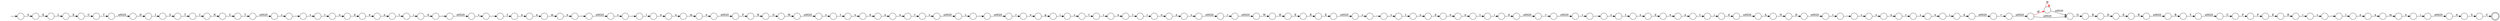 digraph Automaton {
  rankdir = LR;
  0 [shape=circle,label=""];
  0 -> 99 [label="T"]
  1 [shape=circle,label=""];
  1 -> 139 [label="r"]
  2 [shape=circle,label=""];
  2 -> 79 [label="d"]
  3 [shape=circle,label=""];
  3 -> 93 [label="\u0020"]
  4 [shape=circle,label=""];
  4 -> 5 [label="i"]
  5 [shape=circle,label=""];
  5 -> 151 [label="o"]
  6 [shape=circle,label=""];
  6 -> 109 [label="\u0020"]
  7 [shape=circle,label=""];
  7 -> 106 [label="i"]
  8 [shape=circle,label=""];
  8 -> 103 [label="s"]
  9 [shape=circle,label=""];
  9 -> 72 [label="s"]
  10 [shape=circle,label=""];
  10 -> 128 [label="F"]
  11 [shape=circle,label=""];
  11 -> 51 [label="="]
  12 [shape=circle,label=""];
  12 -> 107 [label="."]
  13 [shape=circle,label=""];
  13 -> 3 [label="d"]
  14 [shape=circle,label=""];
  14 -> 96 [label="@",color=red]
  14 -> 60 [label="\u0020"]
  15 [shape=circle,label=""];
  15 -> 28 [label="\u0020"]
  16 [shape=circle,label=""];
  16 -> 63 [label="\u0020"]
  17 [shape=circle,label=""];
  17 -> 46 [label="R"]
  18 [shape=circle,label=""];
  18 -> 78 [label="e"]
  19 [shape=circle,label=""];
  19 -> 66 [label="d"]
  20 [shape=circle,label=""];
  20 -> 75 [label="N"]
  21 [shape=circle,label=""];
  21 -> 119 [label="n"]
  22 [shape=circle,label=""];
  22 -> 97 [label="E"]
  23 [shape=circle,label=""];
  23 -> 153 [label="t"]
  24 [shape=circle,label=""];
  24 -> 137 [label="s"]
  25 [shape=circle,label=""];
  25 -> 156 [label="u"]
  26 [shape=circle,label=""];
  26 -> 110 [label="D"]
  27 [shape=circle,label=""];
  27 -> 157 [label="T"]
  28 [shape=circle,label=""];
  28 -> 123 [label="r"]
  29 [shape=circle,label=""];
  29 -> 54 [label="P"]
  30 [shape=circle,label=""];
  30 -> 81 [label=","]
  31 [shape=circle,label=""];
  31 -> 53 [label="e"]
  32 [shape=circle,label=""];
  32 -> 50 [label="\u0020"]
  33 [shape=circle,label=""];
  initial [shape=plaintext,label=""];
  initial -> 33
  33 -> 22 [label="S"]
  34 [shape=circle,label=""];
  34 -> 48 [label="U"]
  35 [shape=circle,label=""];
  35 -> 0 [label="S"]
  36 [shape=circle,label=""];
  36 -> 127 [label="H"]
  37 [shape=circle,label=""];
  37 -> 68 [label="S"]
  38 [shape=circle,label=""];
  38 -> 24 [label="\u0020"]
  39 [shape=circle,label=""];
  39 -> 2 [label="u"]
  40 [shape=circle,label=""];
  40 -> 112 [label="n"]
  41 [shape=circle,label=""];
  41 -> 101 [label="d"]
  42 [shape=circle,label=""];
  42 -> 152 [label="D"]
  43 [shape=circle,label=""];
  43 -> 70 [label="m"]
  44 [shape=circle,label=""];
  44 -> 25 [label="o"]
  45 [shape=circle,label=""];
  45 -> 59 [label="s"]
  46 [shape=circle,label=""];
  46 -> 130 [label="("]
  47 [shape=circle,label=""];
  47 -> 105 [label="s"]
  48 [shape=circle,label=""];
  48 -> 29 [label="P"]
  49 [shape=circle,label=""];
  49 -> 89 [label="E"]
  50 [shape=circle,label=""];
  50 -> 104 [label="B"]
  51 [shape=circle,label=""];
  51 -> 14 [label="\u0020"]
  52 [shape=circle,label=""];
  52 -> 42 [label="R"]
  53 [shape=circle,label=""];
  53 -> 125 [label="n"]
  54 [shape=circle,label=""];
  54 -> 17 [label="E"]
  55 [shape=circle,label=""];
  55 -> 120 [label="t"]
  56 [shape=circle,label=""];
  56 -> 20 [label="A"]
  57 [shape=circle,label=""];
  57 -> 6 [label=")"]
  58 [shape=circle,label=""];
  58 -> 11 [label="\u0020"]
  59 [shape=circle,label=""];
  59 -> 15 [label=","]
  60 [shape=circle,label=""];
  60 -> 52 [label="O"]
  61 [shape=circle,label=""];
  61 -> 126 [label="a"]
  62 [shape=circle,label=""];
  62 -> 67 [label="a"]
  63 [shape=circle,label=""];
  63 -> 91 [label="r"]
  64 [shape=circle,label=""];
  64 -> 7 [label="t"]
  65 [shape=circle,label=""];
  65 -> 122 [label="T"]
  66 [shape=circle,label=""];
  66 -> 56 [label="\u0020"]
  67 [shape=circle,label=""];
  67 -> 4 [label="t"]
  68 [shape=circle,label=""];
  68 -> 147 [label="C"]
  69 [shape=circle,label=""];
  69 -> 140 [label="t"]
  70 [shape=circle,label=""];
  70 -> 30 [label="e"]
  71 [shape=circle,label=""];
  71 -> 32 [label="R"]
  72 [shape=circle,label=""];
  72 -> 155 [label="."]
  73 [shape=circle,label=""];
  73 -> 94 [label="E"]
  74 [shape=circle,label=""];
  74 -> 144 [label="i"]
  75 [shape=circle,label=""];
  75 -> 141 [label="D"]
  76 [shape=circle,label=""];
  76 -> 77 [label="t"]
  77 [shape=circle,label=""];
  77 -> 116 [label="u"]
  78 [shape=circle,label=""];
  78 -> 10 [label="\u0020"]
  79 [shape=circle,label=""];
  79 -> 149 [label="e"]
  80 [shape=circle,label=""];
  80 -> 115 [label="."]
  81 [shape=circle,label=""];
  81 -> 9 [label="\u0020"]
  82 [shape=circle,label=""];
  82 -> 136 [label="n"]
  83 [shape=circle,label=""];
  83 -> 45 [label="\u0020"]
  84 [shape=circle,label=""];
  84 -> 40 [label="f"]
  85 [shape=circle,label=""];
  85 -> 148 [label="s"]
  86 [shape=circle,label=""];
  86 -> 80 [label="s"]
  87 [shape=circle,label=""];
  87 -> 146 [label="\u0020"]
  88 [shape=circle,label=""];
  88 -> 135 [label="u"]
  89 [shape=circle,label=""];
  89 -> 86 [label="\u0020"]
  90 [shape=circle,label=""];
  90 -> 118 [label="."]
  91 [shape=circle,label=""];
  91 -> 150 [label="."]
  92 [shape=circle,label=""];
  92 -> 23 [label="s"]
  93 [shape=circle,label=""];
  93 -> 16 [label="="]
  94 [shape=circle,label=""];
  94 -> 65 [label="C"]
  95 [shape=circle,label=""];
  95 -> 143 [label="g"]
  96 [shape=circle,label=""];
  96 -> 96 [label="@",color=red]
  96 -> 60 [label="\u0020"]
  97 [shape=circle,label=""];
  97 -> 73 [label="L"]
  98 [shape=circle,label=""];
  98 -> 57 [label="e"]
  99 [shape=circle,label=""];
  99 -> 154 [label="I"]
  100 [shape=circle,label=""];
  100 -> 13 [label="i"]
  101 [shape=circle,label=""];
  101 -> 82 [label="e"]
  102 [shape=circle,label=""];
  102 -> 18 [label="m"]
  103 [shape=circle,label=""];
  103 -> 131 [label="\u0020"]
  104 [shape=circle,label=""];
  104 -> 134 [label="Y"]
  105 [shape=circle,label=""];
  105 -> 74 [label="e"]
  106 [shape=circle,label=""];
  106 -> 133 [label="d"]
  107 [shape=circle,label=""];
  107 -> 76 [label="s"]
  108 [shape=circle,label=""];
  108 -> 44 [label="c"]
  109 [shape=circle,label=""];
  109 -> 37 [label="A"]
  110 [shape=circle,label=""];
  110 -> 35 [label="I"]
  111 [shape=circle,label=""];
  111 -> 145 [label="e"]
  112 [shape=circle,label=""];
  112 -> 43 [label="a"]
  113 [shape=circle,label=""];
  113 -> 114 [label="M"]
  114 [shape=circle,label=""];
  114 -> 85 [label="\u0020"]
  115 [shape=circle,label=""];
  115 -> 55 [label="s"]
  116 [shape=circle,label=""];
  116 -> 111 [label="d"]
  117 [shape=circle,label=""];
  117 -> 39 [label="t"]
  118 [shape=circle,label=""];
  118 -> 121 [label="l"]
  119 [shape=circle,label=""];
  119 -> 102 [label="a"]
  120 [shape=circle,label=""];
  120 -> 41 [label="u"]
  121 [shape=circle,label=""];
  121 -> 61 [label="n"]
  122 [shape=circle,label=""];
  122 -> 26 [label="\u0020"]
  123 [shape=circle,label=""];
  123 -> 95 [label="e"]
  124 [shape=circle,label=""];
  124 -> 49 [label="R"]
  125 [shape=circle,label=""];
  125 -> 138 [label="t"]
  126 [shape=circle,label=""];
  126 -> 98 [label="m"]
  127 [shape=circle,label=""];
  127 -> 124 [label="E"]
  128 [shape=circle,label=""];
  128 -> 142 [label="R"]
  129 [shape=circle,label=""];
  129 -> 12 [label="s"]
  130 [shape=circle,label=""];
  130 -> 90 [label="s"]
  131 [shape=circle,label=""];
  131 -> 87 [label="r"]
  132 [shape=circle,label=""];
  132 -> 27 [label="C"]
  133 [shape=circle,label=""];
  133 -> 38 [label=","]
  134 [shape=circle,label=""];
  134 -> 34 [label="\u0020"]
  135 [shape=circle,label=""];
  135 -> 31 [label="d"]
  136 [shape=circle,label=""];
  136 -> 100 [label="t"]
  137 [shape=circle,label=""];
  137 -> 84 [label="."]
  138 [shape=circle,label=""];
  138 -> 83 [label="s"]
  139 [shape=circle,label=""];
  139 -> 108 [label="."]
  140 [shape=circle,label=""];
  140 -> 19 [label="i"]
  141 [shape=circle,label=""];
  141 -> 1 [label="\u0020"]
  142 [shape=circle,label=""];
  142 -> 113 [label="O"]
  143 [shape=circle,label=""];
  143 -> 92 [label="i"]
  144 [shape=circle,label=""];
  144 -> 58 [label="d"]
  145 [shape=circle,label=""];
  145 -> 64 [label="n"]
  146 [shape=circle,label=""];
  146 -> 36 [label="W"]
  147 [shape=doublecircle,label=""];
  148 [shape=circle,label=""];
  148 -> 88 [label="t"]
  149 [shape=circle,label=""];
  149 -> 69 [label="n"]
  150 [shape=circle,label=""];
  150 -> 117 [label="s"]
  151 [shape=circle,label=""];
  151 -> 8 [label="n"]
  152 [shape=circle,label=""];
  152 -> 71 [label="E"]
  153 [shape=circle,label=""];
  153 -> 62 [label="r"]
  154 [shape=circle,label=""];
  154 -> 132 [label="N"]
  155 [shape=circle,label=""];
  155 -> 21 [label="l"]
  156 [shape=circle,label=""];
  156 -> 47 [label="r"]
  157 [shape=circle,label=""];
  157 -> 129 [label="\u0020"]
}
